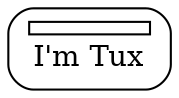 digraph G {
  rankdir=LR
  vpc [shape=box style="rounded", label=<
	<table border="0">
	  <tr>
	    <td border="1"></td>
	  </tr>
	  <tr>
	    <td>I'm Tux</td>
	  </tr>
	</table> >]
}
